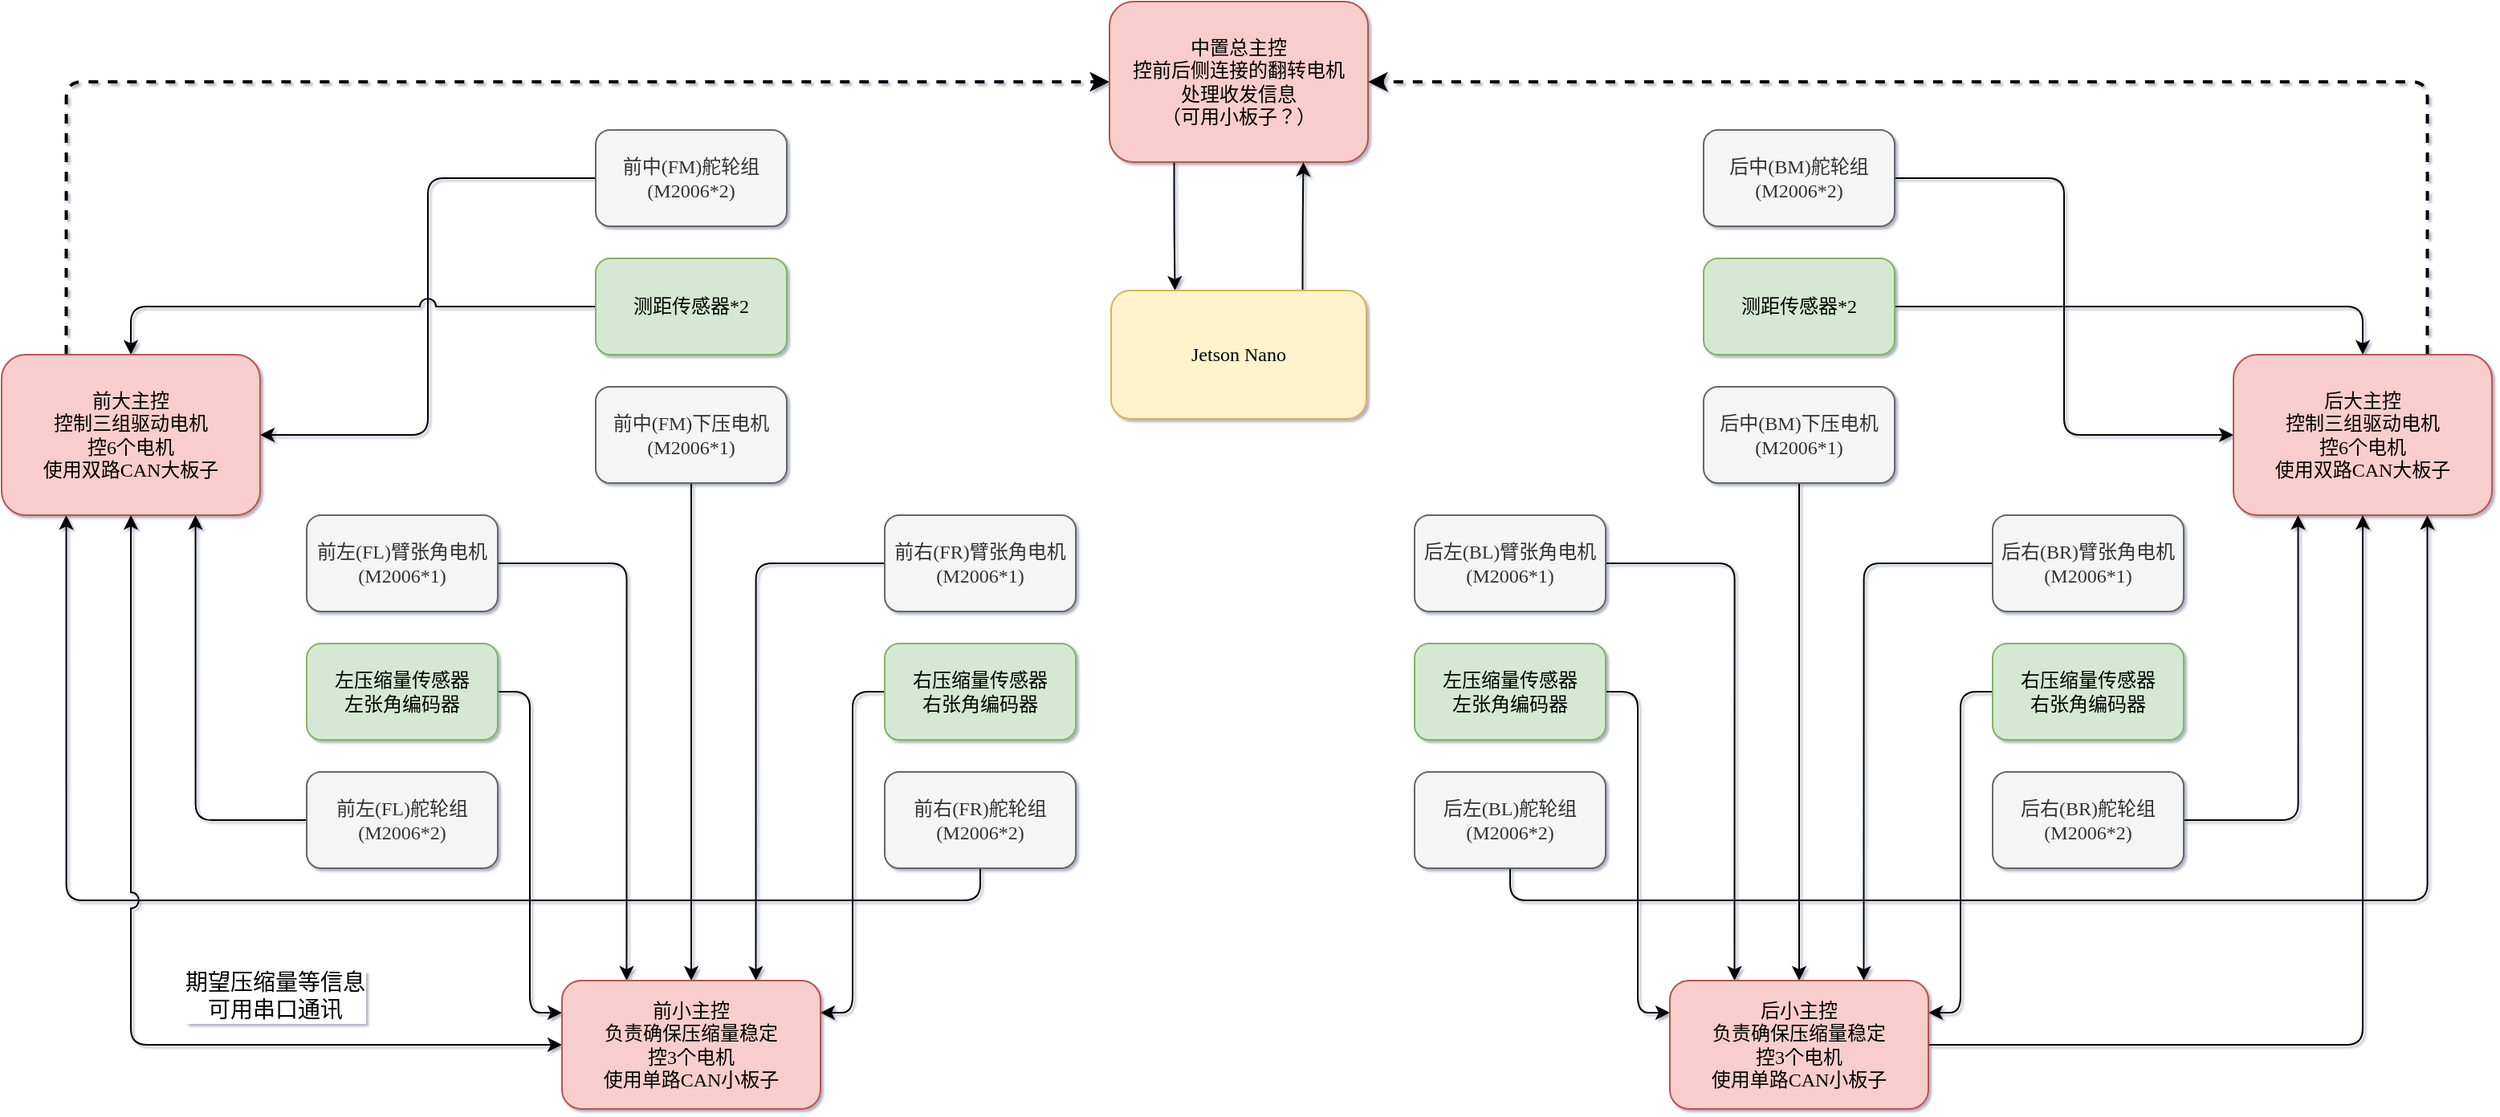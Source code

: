 <mxfile pages="5">
    <diagram name="整机电控硬件图" id="oRfmAEAdgWyYbspXT-HZ">
        <mxGraphModel dx="1354" dy="607" grid="1" gridSize="10" guides="1" tooltips="1" connect="1" arrows="1" fold="1" page="1" pageScale="1" pageWidth="1654" pageHeight="1169" background="none" math="0" shadow="1">
            <root>
                <mxCell id="0"/>
                <mxCell id="1" parent="0"/>
                <mxCell id="ipltXtEzXzWhb76HW8sk-12" style="edgeStyle=orthogonalEdgeStyle;rounded=1;orthogonalLoop=1;jettySize=auto;html=1;exitX=0;exitY=0.5;exitDx=0;exitDy=0;entryX=0.75;entryY=1;entryDx=0;entryDy=0;" parent="1" source="ipltXtEzXzWhb76HW8sk-1" target="ipltXtEzXzWhb76HW8sk-10" edge="1">
                    <mxGeometry relative="1" as="geometry"/>
                </mxCell>
                <mxCell id="ipltXtEzXzWhb76HW8sk-1" value="前左(FL)舵轮组&lt;br&gt;(M2006*2)" style="rounded=1;whiteSpace=wrap;html=1;fontFamily=仿宋;fillColor=#f5f5f5;fontColor=#333333;strokeColor=#666666;" parent="1" vertex="1">
                    <mxGeometry x="260" y="680" width="119" height="60" as="geometry"/>
                </mxCell>
                <mxCell id="ipltXtEzXzWhb76HW8sk-13" style="edgeStyle=orthogonalEdgeStyle;rounded=1;orthogonalLoop=1;jettySize=auto;html=1;exitX=0.5;exitY=1;exitDx=0;exitDy=0;entryX=0.25;entryY=1;entryDx=0;entryDy=0;jumpStyle=arc;" parent="1" source="ipltXtEzXzWhb76HW8sk-2" target="ipltXtEzXzWhb76HW8sk-10" edge="1">
                    <mxGeometry relative="1" as="geometry"/>
                </mxCell>
                <mxCell id="ipltXtEzXzWhb76HW8sk-2" value="前右(FR)舵轮组&lt;br&gt;(M2006*2)" style="rounded=1;whiteSpace=wrap;html=1;fontFamily=仿宋;fillColor=#f5f5f5;fontColor=#333333;strokeColor=#666666;" parent="1" vertex="1">
                    <mxGeometry x="620" y="680" width="119" height="60" as="geometry"/>
                </mxCell>
                <mxCell id="ipltXtEzXzWhb76HW8sk-11" style="edgeStyle=orthogonalEdgeStyle;rounded=1;orthogonalLoop=1;jettySize=auto;html=1;exitX=0;exitY=0.5;exitDx=0;exitDy=0;entryX=1;entryY=0.5;entryDx=0;entryDy=0;" parent="1" source="ipltXtEzXzWhb76HW8sk-3" target="ipltXtEzXzWhb76HW8sk-10" edge="1">
                    <mxGeometry relative="1" as="geometry"/>
                </mxCell>
                <mxCell id="ipltXtEzXzWhb76HW8sk-3" value="前中(FM)舵轮组&lt;br&gt;(M2006*2)" style="rounded=1;whiteSpace=wrap;html=1;fontFamily=仿宋;fillColor=#f5f5f5;fontColor=#333333;strokeColor=#666666;" parent="1" vertex="1">
                    <mxGeometry x="440" y="280" width="119" height="60" as="geometry"/>
                </mxCell>
                <mxCell id="ipltXtEzXzWhb76HW8sk-19" style="edgeStyle=orthogonalEdgeStyle;rounded=1;orthogonalLoop=1;jettySize=auto;html=1;exitX=1;exitY=0.5;exitDx=0;exitDy=0;entryX=0;entryY=0.25;entryDx=0;entryDy=0;" parent="1" source="ipltXtEzXzWhb76HW8sk-4" target="ipltXtEzXzWhb76HW8sk-15" edge="1">
                    <mxGeometry relative="1" as="geometry"/>
                </mxCell>
                <mxCell id="ipltXtEzXzWhb76HW8sk-4" value="左压缩量传感器&lt;br&gt;左张角编码器" style="rounded=1;whiteSpace=wrap;html=1;fontFamily=仿宋;fillColor=#d5e8d4;strokeColor=#82b366;" parent="1" vertex="1">
                    <mxGeometry x="260" y="600" width="119" height="60" as="geometry"/>
                </mxCell>
                <mxCell id="ipltXtEzXzWhb76HW8sk-20" style="edgeStyle=orthogonalEdgeStyle;rounded=1;orthogonalLoop=1;jettySize=auto;html=1;exitX=0;exitY=0.5;exitDx=0;exitDy=0;entryX=1;entryY=0.25;entryDx=0;entryDy=0;" parent="1" source="ipltXtEzXzWhb76HW8sk-5" target="ipltXtEzXzWhb76HW8sk-15" edge="1">
                    <mxGeometry relative="1" as="geometry"/>
                </mxCell>
                <mxCell id="ipltXtEzXzWhb76HW8sk-5" value="右压缩量传感器&lt;br&gt;右张角编码器" style="rounded=1;whiteSpace=wrap;html=1;fontFamily=仿宋;fillColor=#d5e8d4;strokeColor=#82b366;" parent="1" vertex="1">
                    <mxGeometry x="620" y="600" width="119" height="60" as="geometry"/>
                </mxCell>
                <mxCell id="ipltXtEzXzWhb76HW8sk-14" style="edgeStyle=orthogonalEdgeStyle;rounded=1;orthogonalLoop=1;jettySize=auto;html=1;exitX=0;exitY=0.5;exitDx=0;exitDy=0;entryX=0.5;entryY=0;entryDx=0;entryDy=0;jumpStyle=arc;jumpSize=10;" parent="1" source="ipltXtEzXzWhb76HW8sk-6" target="ipltXtEzXzWhb76HW8sk-10" edge="1">
                    <mxGeometry relative="1" as="geometry">
                        <Array as="points">
                            <mxPoint x="150" y="390"/>
                        </Array>
                    </mxGeometry>
                </mxCell>
                <mxCell id="ipltXtEzXzWhb76HW8sk-6" value="测距传感器*2" style="rounded=1;whiteSpace=wrap;html=1;fontFamily=仿宋;fillColor=#d5e8d4;strokeColor=#82b366;" parent="1" vertex="1">
                    <mxGeometry x="440" y="360" width="119" height="60" as="geometry"/>
                </mxCell>
                <mxCell id="ipltXtEzXzWhb76HW8sk-17" style="edgeStyle=orthogonalEdgeStyle;rounded=1;orthogonalLoop=1;jettySize=auto;html=1;exitX=1;exitY=0.5;exitDx=0;exitDy=0;entryX=0.25;entryY=0;entryDx=0;entryDy=0;" parent="1" source="ipltXtEzXzWhb76HW8sk-7" target="ipltXtEzXzWhb76HW8sk-15" edge="1">
                    <mxGeometry relative="1" as="geometry"/>
                </mxCell>
                <mxCell id="ipltXtEzXzWhb76HW8sk-7" value="前左(FL)臂张角电机&lt;br&gt;(M2006*1)" style="rounded=1;whiteSpace=wrap;html=1;fontFamily=仿宋;fillColor=#f5f5f5;fontColor=#333333;strokeColor=#666666;" parent="1" vertex="1">
                    <mxGeometry x="260" y="520" width="119" height="60" as="geometry"/>
                </mxCell>
                <mxCell id="ipltXtEzXzWhb76HW8sk-18" style="edgeStyle=orthogonalEdgeStyle;rounded=1;orthogonalLoop=1;jettySize=auto;html=1;exitX=0;exitY=0.5;exitDx=0;exitDy=0;entryX=0.75;entryY=0;entryDx=0;entryDy=0;" parent="1" source="ipltXtEzXzWhb76HW8sk-8" target="ipltXtEzXzWhb76HW8sk-15" edge="1">
                    <mxGeometry relative="1" as="geometry"/>
                </mxCell>
                <mxCell id="ipltXtEzXzWhb76HW8sk-8" value="前右(FR)臂张角电机&lt;br&gt;(M2006*1)" style="rounded=1;whiteSpace=wrap;html=1;fontFamily=仿宋;fillColor=#f5f5f5;fontColor=#333333;strokeColor=#666666;" parent="1" vertex="1">
                    <mxGeometry x="620" y="520" width="119" height="60" as="geometry"/>
                </mxCell>
                <mxCell id="ipltXtEzXzWhb76HW8sk-16" style="edgeStyle=orthogonalEdgeStyle;rounded=1;orthogonalLoop=1;jettySize=auto;html=1;exitX=0.5;exitY=1;exitDx=0;exitDy=0;entryX=0.5;entryY=0;entryDx=0;entryDy=0;" parent="1" source="ipltXtEzXzWhb76HW8sk-9" target="ipltXtEzXzWhb76HW8sk-15" edge="1">
                    <mxGeometry relative="1" as="geometry"/>
                </mxCell>
                <mxCell id="ipltXtEzXzWhb76HW8sk-9" value="前中(FM)下压电机&lt;br&gt;(M2006*1)" style="rounded=1;whiteSpace=wrap;html=1;fontFamily=仿宋;fillColor=#f5f5f5;fontColor=#333333;strokeColor=#666666;" parent="1" vertex="1">
                    <mxGeometry x="440" y="440" width="119" height="60" as="geometry"/>
                </mxCell>
                <mxCell id="ipltXtEzXzWhb76HW8sk-52" style="edgeStyle=orthogonalEdgeStyle;rounded=1;orthogonalLoop=1;jettySize=auto;html=1;exitX=0.25;exitY=0;exitDx=0;exitDy=0;entryX=0;entryY=0.5;entryDx=0;entryDy=0;dashed=1;strokeWidth=2;" parent="1" source="ipltXtEzXzWhb76HW8sk-10" target="ipltXtEzXzWhb76HW8sk-51" edge="1">
                    <mxGeometry relative="1" as="geometry"/>
                </mxCell>
                <mxCell id="ipltXtEzXzWhb76HW8sk-10" value="前大主控&lt;br&gt;控制三组驱动电机&lt;br&gt;控6个电机&lt;br&gt;使用双路CAN大板子" style="rounded=1;whiteSpace=wrap;html=1;fontFamily=仿宋;fillColor=#f8cecc;strokeColor=#b85450;" parent="1" vertex="1">
                    <mxGeometry x="70" y="420" width="161" height="100" as="geometry"/>
                </mxCell>
                <mxCell id="ipltXtEzXzWhb76HW8sk-21" style="edgeStyle=orthogonalEdgeStyle;rounded=1;orthogonalLoop=1;jettySize=auto;html=1;exitX=0;exitY=0.5;exitDx=0;exitDy=0;entryX=0.5;entryY=1;entryDx=0;entryDy=0;startArrow=classic;startFill=1;jumpStyle=arc;jumpSize=10;" parent="1" source="ipltXtEzXzWhb76HW8sk-15" target="ipltXtEzXzWhb76HW8sk-10" edge="1">
                    <mxGeometry relative="1" as="geometry"/>
                </mxCell>
                <mxCell id="ipltXtEzXzWhb76HW8sk-22" value="&lt;font style=&quot;font-size: 14px;&quot; face=&quot;仿宋&quot;&gt;期望压缩量等信息&lt;br&gt;可用串口通讯&lt;br&gt;&lt;/font&gt;" style="edgeLabel;html=1;align=center;verticalAlign=middle;resizable=0;points=[];" parent="ipltXtEzXzWhb76HW8sk-21" vertex="1" connectable="0">
                    <mxGeometry relative="1" as="geometry">
                        <mxPoint x="89" y="1" as="offset"/>
                    </mxGeometry>
                </mxCell>
                <mxCell id="ipltXtEzXzWhb76HW8sk-15" value="前小主控&lt;br&gt;负责确保压缩量稳定&lt;br&gt;控3个电机&lt;br&gt;使用单路CAN小板子" style="rounded=1;whiteSpace=wrap;html=1;fontFamily=仿宋;fillColor=#f8cecc;strokeColor=#b85450;" parent="1" vertex="1">
                    <mxGeometry x="419" y="810" width="161" height="80" as="geometry"/>
                </mxCell>
                <mxCell id="ipltXtEzXzWhb76HW8sk-47" style="edgeStyle=orthogonalEdgeStyle;rounded=1;orthogonalLoop=1;jettySize=auto;html=1;exitX=0.5;exitY=1;exitDx=0;exitDy=0;entryX=0.75;entryY=1;entryDx=0;entryDy=0;" parent="1" source="ipltXtEzXzWhb76HW8sk-24" target="ipltXtEzXzWhb76HW8sk-41" edge="1">
                    <mxGeometry relative="1" as="geometry"/>
                </mxCell>
                <mxCell id="ipltXtEzXzWhb76HW8sk-24" value="后左(BL)舵轮组&lt;br&gt;(M2006*2)" style="rounded=1;whiteSpace=wrap;html=1;fontFamily=仿宋;fillColor=#f5f5f5;fontColor=#333333;strokeColor=#666666;" parent="1" vertex="1">
                    <mxGeometry x="950" y="680" width="119" height="60" as="geometry"/>
                </mxCell>
                <mxCell id="ipltXtEzXzWhb76HW8sk-49" style="edgeStyle=orthogonalEdgeStyle;rounded=1;orthogonalLoop=1;jettySize=auto;html=1;exitX=1;exitY=0.5;exitDx=0;exitDy=0;entryX=0.25;entryY=1;entryDx=0;entryDy=0;" parent="1" source="ipltXtEzXzWhb76HW8sk-26" target="ipltXtEzXzWhb76HW8sk-41" edge="1">
                    <mxGeometry relative="1" as="geometry"/>
                </mxCell>
                <mxCell id="ipltXtEzXzWhb76HW8sk-26" value="后右(BR)舵轮组&lt;br&gt;(M2006*2)" style="rounded=1;whiteSpace=wrap;html=1;fontFamily=仿宋;fillColor=#f5f5f5;fontColor=#333333;strokeColor=#666666;" parent="1" vertex="1">
                    <mxGeometry x="1310" y="680" width="119" height="60" as="geometry"/>
                </mxCell>
                <mxCell id="ipltXtEzXzWhb76HW8sk-45" style="edgeStyle=orthogonalEdgeStyle;rounded=1;orthogonalLoop=1;jettySize=auto;html=1;exitX=1;exitY=0.5;exitDx=0;exitDy=0;entryX=0;entryY=0.5;entryDx=0;entryDy=0;" parent="1" source="ipltXtEzXzWhb76HW8sk-28" target="ipltXtEzXzWhb76HW8sk-41" edge="1">
                    <mxGeometry relative="1" as="geometry"/>
                </mxCell>
                <mxCell id="ipltXtEzXzWhb76HW8sk-28" value="后中(BM)舵轮组&lt;br&gt;(M2006*2)" style="rounded=1;whiteSpace=wrap;html=1;fontFamily=仿宋;fillColor=#f5f5f5;fontColor=#333333;strokeColor=#666666;" parent="1" vertex="1">
                    <mxGeometry x="1130" y="280" width="119" height="60" as="geometry"/>
                </mxCell>
                <mxCell id="ipltXtEzXzWhb76HW8sk-29" style="edgeStyle=orthogonalEdgeStyle;rounded=1;orthogonalLoop=1;jettySize=auto;html=1;exitX=1;exitY=0.5;exitDx=0;exitDy=0;entryX=0;entryY=0.25;entryDx=0;entryDy=0;" parent="1" source="ipltXtEzXzWhb76HW8sk-30" target="ipltXtEzXzWhb76HW8sk-44" edge="1">
                    <mxGeometry relative="1" as="geometry"/>
                </mxCell>
                <mxCell id="ipltXtEzXzWhb76HW8sk-30" value="左压缩量传感器&lt;br&gt;左张角编码器" style="rounded=1;whiteSpace=wrap;html=1;fontFamily=仿宋;fillColor=#d5e8d4;strokeColor=#82b366;" parent="1" vertex="1">
                    <mxGeometry x="950" y="600" width="119" height="60" as="geometry"/>
                </mxCell>
                <mxCell id="ipltXtEzXzWhb76HW8sk-31" style="edgeStyle=orthogonalEdgeStyle;rounded=1;orthogonalLoop=1;jettySize=auto;html=1;exitX=0;exitY=0.5;exitDx=0;exitDy=0;entryX=1;entryY=0.25;entryDx=0;entryDy=0;" parent="1" source="ipltXtEzXzWhb76HW8sk-32" target="ipltXtEzXzWhb76HW8sk-44" edge="1">
                    <mxGeometry relative="1" as="geometry"/>
                </mxCell>
                <mxCell id="ipltXtEzXzWhb76HW8sk-32" value="右压缩量传感器&lt;br&gt;右张角编码器" style="rounded=1;whiteSpace=wrap;html=1;fontFamily=仿宋;fillColor=#d5e8d4;strokeColor=#82b366;" parent="1" vertex="1">
                    <mxGeometry x="1310" y="600" width="119" height="60" as="geometry"/>
                </mxCell>
                <mxCell id="ipltXtEzXzWhb76HW8sk-46" style="edgeStyle=orthogonalEdgeStyle;rounded=1;orthogonalLoop=1;jettySize=auto;html=1;exitX=1;exitY=0.5;exitDx=0;exitDy=0;entryX=0.5;entryY=0;entryDx=0;entryDy=0;" parent="1" source="ipltXtEzXzWhb76HW8sk-34" target="ipltXtEzXzWhb76HW8sk-41" edge="1">
                    <mxGeometry relative="1" as="geometry"/>
                </mxCell>
                <mxCell id="ipltXtEzXzWhb76HW8sk-34" value="测距传感器*2" style="rounded=1;whiteSpace=wrap;html=1;fontFamily=仿宋;fillColor=#d5e8d4;strokeColor=#82b366;" parent="1" vertex="1">
                    <mxGeometry x="1130" y="360" width="119" height="60" as="geometry"/>
                </mxCell>
                <mxCell id="ipltXtEzXzWhb76HW8sk-35" style="edgeStyle=orthogonalEdgeStyle;rounded=1;orthogonalLoop=1;jettySize=auto;html=1;exitX=1;exitY=0.5;exitDx=0;exitDy=0;entryX=0.25;entryY=0;entryDx=0;entryDy=0;" parent="1" source="ipltXtEzXzWhb76HW8sk-36" target="ipltXtEzXzWhb76HW8sk-44" edge="1">
                    <mxGeometry relative="1" as="geometry"/>
                </mxCell>
                <mxCell id="ipltXtEzXzWhb76HW8sk-36" value="后左(BL)臂张角电机&lt;br&gt;(M2006*1)" style="rounded=1;whiteSpace=wrap;html=1;fontFamily=仿宋;fillColor=#f5f5f5;fontColor=#333333;strokeColor=#666666;" parent="1" vertex="1">
                    <mxGeometry x="950" y="520" width="119" height="60" as="geometry"/>
                </mxCell>
                <mxCell id="ipltXtEzXzWhb76HW8sk-37" style="edgeStyle=orthogonalEdgeStyle;rounded=1;orthogonalLoop=1;jettySize=auto;html=1;exitX=0;exitY=0.5;exitDx=0;exitDy=0;entryX=0.75;entryY=0;entryDx=0;entryDy=0;" parent="1" source="ipltXtEzXzWhb76HW8sk-38" target="ipltXtEzXzWhb76HW8sk-44" edge="1">
                    <mxGeometry relative="1" as="geometry"/>
                </mxCell>
                <mxCell id="ipltXtEzXzWhb76HW8sk-38" value="后右(BR)臂张角电机&lt;br&gt;(M2006*1)" style="rounded=1;whiteSpace=wrap;html=1;fontFamily=仿宋;fillColor=#f5f5f5;fontColor=#333333;strokeColor=#666666;" parent="1" vertex="1">
                    <mxGeometry x="1310" y="520" width="119" height="60" as="geometry"/>
                </mxCell>
                <mxCell id="ipltXtEzXzWhb76HW8sk-39" style="edgeStyle=orthogonalEdgeStyle;rounded=1;orthogonalLoop=1;jettySize=auto;html=1;exitX=0.5;exitY=1;exitDx=0;exitDy=0;entryX=0.5;entryY=0;entryDx=0;entryDy=0;" parent="1" source="ipltXtEzXzWhb76HW8sk-40" target="ipltXtEzXzWhb76HW8sk-44" edge="1">
                    <mxGeometry relative="1" as="geometry"/>
                </mxCell>
                <mxCell id="ipltXtEzXzWhb76HW8sk-40" value="后中(BM)下压电机&lt;br&gt;(M2006*1)" style="rounded=1;whiteSpace=wrap;html=1;fontFamily=仿宋;fillColor=#f5f5f5;fontColor=#333333;strokeColor=#666666;" parent="1" vertex="1">
                    <mxGeometry x="1130" y="440" width="119" height="60" as="geometry"/>
                </mxCell>
                <mxCell id="ipltXtEzXzWhb76HW8sk-53" style="edgeStyle=orthogonalEdgeStyle;rounded=1;orthogonalLoop=1;jettySize=auto;html=1;exitX=0.75;exitY=0;exitDx=0;exitDy=0;entryX=1;entryY=0.5;entryDx=0;entryDy=0;dashed=1;strokeWidth=2;" parent="1" source="ipltXtEzXzWhb76HW8sk-41" target="ipltXtEzXzWhb76HW8sk-51" edge="1">
                    <mxGeometry relative="1" as="geometry"/>
                </mxCell>
                <mxCell id="ipltXtEzXzWhb76HW8sk-41" value="后大主控&lt;br&gt;控制三组驱动电机&lt;br&gt;控6个电机&lt;br&gt;使用双路CAN大板子" style="rounded=1;whiteSpace=wrap;html=1;fontFamily=仿宋;fillColor=#f8cecc;strokeColor=#b85450;" parent="1" vertex="1">
                    <mxGeometry x="1460" y="420" width="161" height="100" as="geometry"/>
                </mxCell>
                <mxCell id="ipltXtEzXzWhb76HW8sk-50" style="edgeStyle=orthogonalEdgeStyle;rounded=1;orthogonalLoop=1;jettySize=auto;html=1;exitX=1;exitY=0.5;exitDx=0;exitDy=0;entryX=0.5;entryY=1;entryDx=0;entryDy=0;" parent="1" source="ipltXtEzXzWhb76HW8sk-44" target="ipltXtEzXzWhb76HW8sk-41" edge="1">
                    <mxGeometry relative="1" as="geometry"/>
                </mxCell>
                <mxCell id="ipltXtEzXzWhb76HW8sk-44" value="后小主控&lt;br&gt;负责确保压缩量稳定&lt;br&gt;控3个电机&lt;br&gt;使用单路CAN小板子" style="rounded=1;whiteSpace=wrap;html=1;fontFamily=仿宋;fillColor=#f8cecc;strokeColor=#b85450;" parent="1" vertex="1">
                    <mxGeometry x="1109" y="810" width="161" height="80" as="geometry"/>
                </mxCell>
                <mxCell id="ipltXtEzXzWhb76HW8sk-55" style="edgeStyle=orthogonalEdgeStyle;rounded=1;orthogonalLoop=1;jettySize=auto;html=1;exitX=0.25;exitY=1;exitDx=0;exitDy=0;entryX=0.25;entryY=0;entryDx=0;entryDy=0;" parent="1" source="ipltXtEzXzWhb76HW8sk-51" target="ipltXtEzXzWhb76HW8sk-54" edge="1">
                    <mxGeometry relative="1" as="geometry"/>
                </mxCell>
                <mxCell id="ipltXtEzXzWhb76HW8sk-51" value="中置总主控&lt;br&gt;控前后侧连接的翻转电机&lt;br&gt;处理收发信息&lt;br&gt;（可用小板子？）" style="rounded=1;whiteSpace=wrap;html=1;fontFamily=仿宋;fillColor=#f8cecc;strokeColor=#b85450;" parent="1" vertex="1">
                    <mxGeometry x="760" y="200" width="161" height="100" as="geometry"/>
                </mxCell>
                <mxCell id="ipltXtEzXzWhb76HW8sk-56" style="edgeStyle=orthogonalEdgeStyle;rounded=1;orthogonalLoop=1;jettySize=auto;html=1;exitX=0.75;exitY=0;exitDx=0;exitDy=0;entryX=0.75;entryY=1;entryDx=0;entryDy=0;" parent="1" source="ipltXtEzXzWhb76HW8sk-54" target="ipltXtEzXzWhb76HW8sk-51" edge="1">
                    <mxGeometry relative="1" as="geometry"/>
                </mxCell>
                <mxCell id="ipltXtEzXzWhb76HW8sk-54" value="Jetson Nano" style="rounded=1;whiteSpace=wrap;html=1;fontFamily=仿宋;fillColor=#fff2cc;strokeColor=#d6b656;" parent="1" vertex="1">
                    <mxGeometry x="761" y="380" width="159" height="80" as="geometry"/>
                </mxCell>
            </root>
        </mxGraphModel>
    </diagram>
    <diagram id="xrSNqSFUFBhb1SRkDh2f" name="新电控硬件图">
        <mxGraphModel dx="1548" dy="894" grid="1" gridSize="10" guides="1" tooltips="1" connect="1" arrows="1" fold="1" page="1" pageScale="1" pageWidth="1654" pageHeight="1169" math="0" shadow="0">
            <root>
                <mxCell id="0"/>
                <mxCell id="1" parent="0"/>
                <mxCell id="7bb_RsBFDF6qwyK5AfoZ-71" value="" style="rounded=1;whiteSpace=wrap;html=1;fillColor=none;dashed=1;strokeWidth=3;strokeColor=#66B2FF;glass=0;" parent="1" vertex="1">
                    <mxGeometry x="330" y="250" width="720" height="680" as="geometry"/>
                </mxCell>
                <mxCell id="7bb_RsBFDF6qwyK5AfoZ-59" style="edgeStyle=orthogonalEdgeStyle;rounded=1;orthogonalLoop=1;jettySize=auto;html=1;exitX=0;exitY=0.5;exitDx=0;exitDy=0;" parent="1" source="7bb_RsBFDF6qwyK5AfoZ-2" target="7bb_RsBFDF6qwyK5AfoZ-23" edge="1">
                    <mxGeometry relative="1" as="geometry"/>
                </mxCell>
                <mxCell id="7bb_RsBFDF6qwyK5AfoZ-2" value="前左(FL)舵轮组&lt;br&gt;(M2006*2)" style="rounded=1;whiteSpace=wrap;html=1;fontFamily=仿宋;fillColor=#f5f5f5;fontColor=#333333;strokeColor=#666666;" parent="1" vertex="1">
                    <mxGeometry x="589" y="833" width="119" height="60" as="geometry"/>
                </mxCell>
                <mxCell id="7bb_RsBFDF6qwyK5AfoZ-57" style="edgeStyle=orthogonalEdgeStyle;rounded=1;orthogonalLoop=1;jettySize=auto;html=1;exitX=1;exitY=0.5;exitDx=0;exitDy=0;entryX=0.5;entryY=1;entryDx=0;entryDy=0;" parent="1" source="7bb_RsBFDF6qwyK5AfoZ-4" target="7bb_RsBFDF6qwyK5AfoZ-54" edge="1">
                    <mxGeometry relative="1" as="geometry"/>
                </mxCell>
                <mxCell id="7bb_RsBFDF6qwyK5AfoZ-4" value="前右(FR)舵轮组&lt;br&gt;(M2006*2)" style="rounded=1;whiteSpace=wrap;html=1;fontFamily=仿宋;fillColor=#f5f5f5;fontColor=#333333;strokeColor=#666666;" parent="1" vertex="1">
                    <mxGeometry x="719" y="833" width="119" height="60" as="geometry"/>
                </mxCell>
                <mxCell id="7bb_RsBFDF6qwyK5AfoZ-61" style="edgeStyle=orthogonalEdgeStyle;rounded=1;orthogonalLoop=1;jettySize=auto;html=1;exitX=0.5;exitY=0;exitDx=0;exitDy=0;entryX=0.5;entryY=1;entryDx=0;entryDy=0;" parent="1" source="7bb_RsBFDF6qwyK5AfoZ-6" target="7bb_RsBFDF6qwyK5AfoZ-20" edge="1">
                    <mxGeometry relative="1" as="geometry"/>
                </mxCell>
                <mxCell id="7bb_RsBFDF6qwyK5AfoZ-6" value="前中(FM)舵轮组&lt;br&gt;(M2006*2)" style="rounded=1;whiteSpace=wrap;html=1;fontFamily=仿宋;fillColor=#f5f5f5;fontColor=#333333;strokeColor=#666666;" parent="1" vertex="1">
                    <mxGeometry x="661" y="390" width="119" height="60" as="geometry"/>
                </mxCell>
                <mxCell id="7bb_RsBFDF6qwyK5AfoZ-53" style="edgeStyle=orthogonalEdgeStyle;rounded=1;orthogonalLoop=1;jettySize=auto;html=1;exitX=0;exitY=0.5;exitDx=0;exitDy=0;entryX=1;entryY=0.5;entryDx=0;entryDy=0;" parent="1" source="7bb_RsBFDF6qwyK5AfoZ-8" target="7bb_RsBFDF6qwyK5AfoZ-23" edge="1">
                    <mxGeometry relative="1" as="geometry"/>
                </mxCell>
                <mxCell id="7bb_RsBFDF6qwyK5AfoZ-8" value="左压缩量传感器&lt;br&gt;左张角编码器" style="rounded=1;whiteSpace=wrap;html=1;fontFamily=仿宋;fillColor=#d5e8d4;strokeColor=#82b366;" parent="1" vertex="1">
                    <mxGeometry x="589" y="753" width="119" height="60" as="geometry"/>
                </mxCell>
                <mxCell id="7bb_RsBFDF6qwyK5AfoZ-55" style="edgeStyle=orthogonalEdgeStyle;rounded=1;orthogonalLoop=1;jettySize=auto;html=1;exitX=1;exitY=0.5;exitDx=0;exitDy=0;entryX=0;entryY=0.5;entryDx=0;entryDy=0;" parent="1" source="7bb_RsBFDF6qwyK5AfoZ-10" target="7bb_RsBFDF6qwyK5AfoZ-54" edge="1">
                    <mxGeometry relative="1" as="geometry"/>
                </mxCell>
                <mxCell id="7bb_RsBFDF6qwyK5AfoZ-10" value="右压缩量传感器&lt;br&gt;右张角编码器" style="rounded=1;whiteSpace=wrap;html=1;fontFamily=仿宋;fillColor=#d5e8d4;strokeColor=#82b366;" parent="1" vertex="1">
                    <mxGeometry x="719" y="753" width="119" height="60" as="geometry"/>
                </mxCell>
                <mxCell id="7bb_RsBFDF6qwyK5AfoZ-60" style="edgeStyle=orthogonalEdgeStyle;rounded=1;orthogonalLoop=1;jettySize=auto;html=1;exitX=0;exitY=0.5;exitDx=0;exitDy=0;entryX=0;entryY=0.5;entryDx=0;entryDy=0;" parent="1" source="7bb_RsBFDF6qwyK5AfoZ-12" target="7bb_RsBFDF6qwyK5AfoZ-20" edge="1">
                    <mxGeometry relative="1" as="geometry"/>
                </mxCell>
                <mxCell id="7bb_RsBFDF6qwyK5AfoZ-12" value="测距传感器*2" style="rounded=1;whiteSpace=wrap;html=1;fontFamily=仿宋;fillColor=#d5e8d4;strokeColor=#82b366;" parent="1" vertex="1">
                    <mxGeometry x="661" y="470" width="119" height="60" as="geometry"/>
                </mxCell>
                <mxCell id="7bb_RsBFDF6qwyK5AfoZ-58" style="edgeStyle=orthogonalEdgeStyle;rounded=1;orthogonalLoop=1;jettySize=auto;html=1;exitX=0;exitY=0.5;exitDx=0;exitDy=0;" parent="1" source="7bb_RsBFDF6qwyK5AfoZ-14" target="7bb_RsBFDF6qwyK5AfoZ-23" edge="1">
                    <mxGeometry relative="1" as="geometry"/>
                </mxCell>
                <mxCell id="7bb_RsBFDF6qwyK5AfoZ-14" value="前左(FL)臂张角电机&lt;br&gt;(M2006*1)" style="rounded=1;whiteSpace=wrap;html=1;fontFamily=仿宋;fillColor=#f5f5f5;fontColor=#333333;strokeColor=#666666;" parent="1" vertex="1">
                    <mxGeometry x="589" y="673" width="119" height="60" as="geometry"/>
                </mxCell>
                <mxCell id="7bb_RsBFDF6qwyK5AfoZ-56" style="edgeStyle=orthogonalEdgeStyle;rounded=1;orthogonalLoop=1;jettySize=auto;html=1;exitX=1;exitY=0.5;exitDx=0;exitDy=0;" parent="1" source="7bb_RsBFDF6qwyK5AfoZ-16" target="7bb_RsBFDF6qwyK5AfoZ-54" edge="1">
                    <mxGeometry relative="1" as="geometry"/>
                </mxCell>
                <mxCell id="7bb_RsBFDF6qwyK5AfoZ-16" value="前右(FR)臂张角电机&lt;br&gt;(M2006*1)" style="rounded=1;whiteSpace=wrap;html=1;fontFamily=仿宋;fillColor=#f5f5f5;fontColor=#333333;strokeColor=#666666;" parent="1" vertex="1">
                    <mxGeometry x="719" y="673" width="119" height="60" as="geometry"/>
                </mxCell>
                <mxCell id="7bb_RsBFDF6qwyK5AfoZ-62" style="edgeStyle=orthogonalEdgeStyle;rounded=1;orthogonalLoop=1;jettySize=auto;html=1;exitX=1;exitY=0.5;exitDx=0;exitDy=0;entryX=1;entryY=0.5;entryDx=0;entryDy=0;" parent="1" source="7bb_RsBFDF6qwyK5AfoZ-18" target="7bb_RsBFDF6qwyK5AfoZ-20" edge="1">
                    <mxGeometry relative="1" as="geometry">
                        <Array as="points">
                            <mxPoint x="820.02" y="580"/>
                            <mxPoint x="820.02" y="310"/>
                        </Array>
                    </mxGeometry>
                </mxCell>
                <mxCell id="7bb_RsBFDF6qwyK5AfoZ-18" value="前中(FM)下压电机&lt;br&gt;(M2006*1)" style="rounded=1;whiteSpace=wrap;html=1;fontFamily=仿宋;fillColor=#f5f5f5;fontColor=#333333;strokeColor=#666666;" parent="1" vertex="1">
                    <mxGeometry x="661" y="550" width="119" height="60" as="geometry"/>
                </mxCell>
                <mxCell id="7bb_RsBFDF6qwyK5AfoZ-20" value="前中(FM)主控&lt;br&gt;控制单边轮速同步&lt;br&gt;中间舵轮" style="rounded=1;whiteSpace=wrap;html=1;fontFamily=仿宋;fillColor=#f8cecc;strokeColor=#b85450;" parent="1" vertex="1">
                    <mxGeometry x="650" y="270" width="141" height="80" as="geometry"/>
                </mxCell>
                <mxCell id="7bb_RsBFDF6qwyK5AfoZ-23" value="前左(FL)主控&lt;br&gt;控制左臂电机以及舵轮&lt;br&gt;传输张角" style="rounded=1;whiteSpace=wrap;html=1;fontFamily=仿宋;fillColor=#f8cecc;strokeColor=#b85450;" parent="1" vertex="1">
                    <mxGeometry x="389" y="743" width="161" height="80" as="geometry"/>
                </mxCell>
                <mxCell id="7bb_RsBFDF6qwyK5AfoZ-68" style="edgeStyle=orthogonalEdgeStyle;rounded=1;orthogonalLoop=1;jettySize=auto;html=1;exitX=0.5;exitY=0;exitDx=0;exitDy=0;entryX=0.75;entryY=1;entryDx=0;entryDy=0;startArrow=classic;startFill=1;" parent="1" source="7bb_RsBFDF6qwyK5AfoZ-47" target="7bb_RsBFDF6qwyK5AfoZ-64" edge="1">
                    <mxGeometry relative="1" as="geometry"/>
                </mxCell>
                <mxCell id="7bb_RsBFDF6qwyK5AfoZ-47" value="中置总主控&lt;br&gt;控前后侧连接的翻转电机&lt;br&gt;处理收发信息&lt;br&gt;可用小板子" style="rounded=1;whiteSpace=wrap;html=1;fontFamily=仿宋;fillColor=#f8cecc;strokeColor=#b85450;" parent="1" vertex="1">
                    <mxGeometry x="1090" y="380" width="161" height="100" as="geometry"/>
                </mxCell>
                <mxCell id="7bb_RsBFDF6qwyK5AfoZ-49" value="Jetson Nano" style="rounded=1;whiteSpace=wrap;html=1;fontFamily=仿宋;fillColor=#fff2cc;strokeColor=#d6b656;" parent="1" vertex="1">
                    <mxGeometry x="1270" y="390" width="159" height="80" as="geometry"/>
                </mxCell>
                <mxCell id="7bb_RsBFDF6qwyK5AfoZ-54" value="前右(FR)主控&lt;br&gt;控制左臂电机以及舵轮&lt;br&gt;传输张角" style="rounded=1;whiteSpace=wrap;html=1;fontFamily=仿宋;fillColor=#f8cecc;strokeColor=#b85450;" parent="1" vertex="1">
                    <mxGeometry x="879" y="743" width="161" height="80" as="geometry"/>
                </mxCell>
                <mxCell id="7bb_RsBFDF6qwyK5AfoZ-65" style="edgeStyle=orthogonalEdgeStyle;rounded=1;orthogonalLoop=1;jettySize=auto;html=1;entryX=0.25;entryY=0;entryDx=0;entryDy=0;startArrow=classic;startFill=1;exitX=0.125;exitY=1.033;exitDx=0;exitDy=0;exitPerimeter=0;" parent="1" source="7bb_RsBFDF6qwyK5AfoZ-64" target="7bb_RsBFDF6qwyK5AfoZ-23" edge="1">
                    <mxGeometry relative="1" as="geometry">
                        <mxPoint x="429" y="200" as="sourcePoint"/>
                    </mxGeometry>
                </mxCell>
                <mxCell id="7bb_RsBFDF6qwyK5AfoZ-66" style="edgeStyle=orthogonalEdgeStyle;rounded=1;orthogonalLoop=1;jettySize=auto;html=1;exitX=0.5;exitY=1;exitDx=0;exitDy=0;entryX=0.5;entryY=0;entryDx=0;entryDy=0;startArrow=classic;startFill=1;" parent="1" source="7bb_RsBFDF6qwyK5AfoZ-64" target="7bb_RsBFDF6qwyK5AfoZ-20" edge="1">
                    <mxGeometry relative="1" as="geometry"/>
                </mxCell>
                <mxCell id="7bb_RsBFDF6qwyK5AfoZ-64" value="&lt;font style=&quot;font-size: 16px;&quot;&gt;交换机&lt;/font&gt;" style="rounded=1;whiteSpace=wrap;html=1;fontFamily=仿宋;fillColor=#fff2cc;strokeColor=#d6b656;" parent="1" vertex="1">
                    <mxGeometry x="300" y="130" width="1029" height="60" as="geometry"/>
                </mxCell>
                <mxCell id="7bb_RsBFDF6qwyK5AfoZ-69" style="edgeStyle=orthogonalEdgeStyle;rounded=1;orthogonalLoop=1;jettySize=auto;html=1;exitX=0.5;exitY=0;exitDx=0;exitDy=0;entryX=0.884;entryY=0.986;entryDx=0;entryDy=0;entryPerimeter=0;" parent="1" source="7bb_RsBFDF6qwyK5AfoZ-49" target="7bb_RsBFDF6qwyK5AfoZ-64" edge="1">
                    <mxGeometry relative="1" as="geometry"/>
                </mxCell>
                <mxCell id="7bb_RsBFDF6qwyK5AfoZ-70" style="edgeStyle=orthogonalEdgeStyle;rounded=1;orthogonalLoop=1;jettySize=auto;html=1;exitX=0.75;exitY=0;exitDx=0;exitDy=0;entryX=0.681;entryY=1.033;entryDx=0;entryDy=0;entryPerimeter=0;startArrow=classic;startFill=1;" parent="1" source="7bb_RsBFDF6qwyK5AfoZ-54" target="7bb_RsBFDF6qwyK5AfoZ-64" edge="1">
                    <mxGeometry relative="1" as="geometry"/>
                </mxCell>
                <mxCell id="7bb_RsBFDF6qwyK5AfoZ-72" value="&lt;font style=&quot;font-size: 16px;&quot;&gt;单侧架构&lt;/font&gt;" style="text;html=1;strokeColor=none;fillColor=none;align=center;verticalAlign=middle;whiteSpace=wrap;rounded=1;" parent="1" vertex="1">
                    <mxGeometry x="270" y="240" width="80" height="30" as="geometry"/>
                </mxCell>
                <mxCell id="7bb_RsBFDF6qwyK5AfoZ-73" value="&lt;font face=&quot;仿宋&quot; style=&quot;font-size: 24px;&quot;&gt;对侧机构&lt;/font&gt;" style="rounded=1;whiteSpace=wrap;html=1;fillColor=none;dashed=1;strokeWidth=3;strokeColor=#66B2FF;" parent="1" vertex="1">
                    <mxGeometry x="1090" y="590" width="340" height="190" as="geometry"/>
                </mxCell>
                <mxCell id="7bb_RsBFDF6qwyK5AfoZ-74" style="edgeStyle=orthogonalEdgeStyle;rounded=1;orthogonalLoop=1;jettySize=auto;html=1;exitX=1;exitY=0.5;exitDx=0;exitDy=0;entryX=0.997;entryY=0.553;entryDx=0;entryDy=0;entryPerimeter=0;startArrow=classic;startFill=1;" parent="1" source="7bb_RsBFDF6qwyK5AfoZ-64" target="7bb_RsBFDF6qwyK5AfoZ-73" edge="1">
                    <mxGeometry relative="1" as="geometry">
                        <Array as="points">
                            <mxPoint x="1510" y="160"/>
                            <mxPoint x="1510" y="695"/>
                        </Array>
                    </mxGeometry>
                </mxCell>
                <mxCell id="7bb_RsBFDF6qwyK5AfoZ-75" value="&lt;font face=&quot;仿宋&quot; style=&quot;font-size: 19px;&quot;&gt;共需7块小控制板、&lt;br&gt;1到2块网络交换机模块&lt;/font&gt;" style="text;html=1;strokeColor=none;fillColor=none;align=center;verticalAlign=middle;whiteSpace=wrap;rounded=1;" parent="1" vertex="1">
                    <mxGeometry x="1110" y="810" width="300" height="44" as="geometry"/>
                </mxCell>
            </root>
        </mxGraphModel>
    </diagram>
    <diagram id="k89o69JLmeYMUJpUvPXX" name="ID与信息流图">
        <mxGraphModel dx="1311" dy="714" grid="1" gridSize="10" guides="1" tooltips="1" connect="1" arrows="1" fold="1" page="1" pageScale="1" pageWidth="1654" pageHeight="1169" math="0" shadow="0">
            <root>
                <mxCell id="0"/>
                <mxCell id="1" parent="0"/>
                <mxCell id="gQwUExQHGC8yf7dgA47--2" value="" style="group" parent="1" vertex="1" connectable="0">
                    <mxGeometry x="269" y="280" width="181" height="600" as="geometry"/>
                </mxCell>
                <mxCell id="czMifvcM83LiHhBELGwl-4" value="" style="rounded=1;whiteSpace=wrap;html=1;fillColor=none;dashed=1;strokeWidth=3;strokeColor=#66B2FF;align=left;" parent="gQwUExQHGC8yf7dgA47--2" vertex="1">
                    <mxGeometry y="30" width="181" height="570" as="geometry"/>
                </mxCell>
                <mxCell id="gQwUExQHGC8yf7dgA47--1" value="&lt;font style=&quot;font-size: 16px;&quot;&gt;状态&lt;/font&gt;" style="text;html=1;strokeColor=none;fillColor=none;align=center;verticalAlign=middle;whiteSpace=wrap;rounded=1;" parent="gQwUExQHGC8yf7dgA47--2" vertex="1">
                    <mxGeometry x="50.5" width="80" height="30" as="geometry"/>
                </mxCell>
                <mxCell id="j-ZvczPB9DsDIs7U-Gmm-1" value="&lt;font face=&quot;仿宋&quot; style=&quot;font-size: 12px;&quot;&gt;关于单侧小主控的控制流&lt;br&gt;每个小主控控制三个电机：&lt;br&gt;&lt;ul&gt;&lt;li&gt;&lt;font face=&quot;仿宋&quot; style=&quot;font-size: 12px;&quot;&gt;舵轮轮电机&lt;/font&gt;&lt;/li&gt;&lt;li&gt;&lt;font face=&quot;仿宋&quot; style=&quot;font-size: 12px;&quot;&gt;舵轮舵电机&lt;/font&gt;&lt;/li&gt;&lt;li&gt;&lt;font face=&quot;仿宋&quot; style=&quot;font-size: 12px;&quot;&gt;小主控临近的机构电机&lt;/font&gt;&lt;/li&gt;&lt;/ul&gt;&lt;/font&gt;" style="rounded=1;whiteSpace=wrap;html=1;fillColor=none;dashed=1;strokeWidth=3;strokeColor=#66B2FF;align=left;" parent="1" vertex="1">
                    <mxGeometry x="270" y="110" width="220" height="130" as="geometry"/>
                </mxCell>
                <mxCell id="czMifvcM83LiHhBELGwl-1" value="前后单侧沿管道&lt;br&gt;轴向与周向速度" style="rounded=1;whiteSpace=wrap;html=1;fontFamily=仿宋;fillColor=#f5f5f5;fontColor=#333333;strokeColor=#666666;" parent="1" vertex="1">
                    <mxGeometry x="300" y="340" width="119" height="60" as="geometry"/>
                </mxCell>
                <mxCell id="czMifvcM83LiHhBELGwl-2" value="单侧夹持&lt;br&gt;压力（收紧程度）" style="rounded=1;whiteSpace=wrap;html=1;fontFamily=仿宋;fillColor=#f5f5f5;fontColor=#333333;strokeColor=#666666;" parent="1" vertex="1">
                    <mxGeometry x="300" y="430" width="119" height="60" as="geometry"/>
                </mxCell>
                <mxCell id="czMifvcM83LiHhBELGwl-3" value="中置电推杆&lt;br&gt;弯折角度" style="rounded=1;whiteSpace=wrap;html=1;fontFamily=仿宋;fillColor=#f5f5f5;fontColor=#333333;strokeColor=#666666;" parent="1" vertex="1">
                    <mxGeometry x="300" y="520" width="119" height="60" as="geometry"/>
                </mxCell>
                <mxCell id="czMifvcM83LiHhBELGwl-5" value="机器人沿管道&lt;br&gt;轴向与周向位置" style="rounded=1;whiteSpace=wrap;html=1;fontFamily=仿宋;fillColor=#f5f5f5;fontColor=#333333;strokeColor=#666666;" parent="1" vertex="1">
                    <mxGeometry x="300" y="610" width="119" height="60" as="geometry"/>
                </mxCell>
                <mxCell id="czMifvcM83LiHhBELGwl-6" value="机器人相对起点&lt;br&gt;绝对位置（xyz）" style="rounded=1;whiteSpace=wrap;html=1;fontFamily=仿宋;fillColor=#f5f5f5;fontColor=#333333;strokeColor=#666666;" parent="1" vertex="1">
                    <mxGeometry x="300" y="700" width="119" height="60" as="geometry"/>
                </mxCell>
                <mxCell id="czMifvcM83LiHhBELGwl-7" value="机器人单侧姿态角" style="rounded=1;whiteSpace=wrap;html=1;fontFamily=仿宋;fillColor=#f5f5f5;fontColor=#333333;strokeColor=#666666;" parent="1" vertex="1">
                    <mxGeometry x="300" y="790" width="119" height="60" as="geometry"/>
                </mxCell>
                <mxCell id="X0zziCgMfwJPIVHB15Ch-1" value="问题1：&lt;br&gt;为了保证机器人的运动平稳，可能需要根据姿态角进行单侧三个轮子的速度调节，那么应该&lt;b&gt;如何确定目标姿态&lt;/b&gt;？（管道本身的走向可能是未知的-&amp;gt;相机再识别？）" style="rounded=1;whiteSpace=wrap;html=1;fontFamily=仿宋;fillColor=#dae8fc;strokeColor=#6c8ebf;align=left;" parent="1" vertex="1">
                    <mxGeometry x="520" y="640" width="340" height="90" as="geometry"/>
                </mxCell>
                <mxCell id="gQwUExQHGC8yf7dgA47--3" value="" style="group" parent="1" vertex="1" connectable="0">
                    <mxGeometry x="520" y="280" width="250" height="600" as="geometry"/>
                </mxCell>
                <mxCell id="gQwUExQHGC8yf7dgA47--4" value="" style="rounded=1;whiteSpace=wrap;html=1;fillColor=none;dashed=1;strokeWidth=3;strokeColor=#66B2FF;align=left;" parent="gQwUExQHGC8yf7dgA47--3" vertex="1">
                    <mxGeometry y="30" width="210" height="310" as="geometry"/>
                </mxCell>
                <mxCell id="gQwUExQHGC8yf7dgA47--5" value="&lt;font style=&quot;font-size: 16px;&quot;&gt;控制信息&lt;/font&gt;" style="text;html=1;strokeColor=none;fillColor=none;align=center;verticalAlign=middle;whiteSpace=wrap;rounded=1;" parent="gQwUExQHGC8yf7dgA47--3" vertex="1">
                    <mxGeometry x="49.751" width="110.497" height="30" as="geometry"/>
                </mxCell>
                <mxCell id="sKnP7ttMzRa6cBgrJvJZ-2" value="前后单侧沿机器人坐标系&lt;br&gt;前进方向和切向速度" style="rounded=1;whiteSpace=wrap;html=1;fontFamily=仿宋;fillColor=#fff2cc;strokeColor=#d6b656;" parent="gQwUExQHGC8yf7dgA47--3" vertex="1">
                    <mxGeometry x="30" y="50" width="140" height="80" as="geometry"/>
                </mxCell>
                <mxCell id="sKnP7ttMzRa6cBgrJvJZ-3" value="前后侧期望&lt;br&gt;夹紧程度" style="rounded=1;whiteSpace=wrap;html=1;fontFamily=仿宋;fillColor=#fff2cc;strokeColor=#d6b656;" parent="gQwUExQHGC8yf7dgA47--3" vertex="1">
                    <mxGeometry x="30" y="140" width="140" height="80" as="geometry"/>
                </mxCell>
                <mxCell id="sKnP7ttMzRa6cBgrJvJZ-4" value="机器人弯折角度" style="rounded=1;whiteSpace=wrap;html=1;fontFamily=仿宋;fillColor=#fff2cc;strokeColor=#d6b656;" parent="gQwUExQHGC8yf7dgA47--3" vertex="1">
                    <mxGeometry x="30" y="230" width="140" height="80" as="geometry"/>
                </mxCell>
                <mxCell id="TKMIDBxqX-JW3R7CGiq8-1" value="&lt;b&gt;中置推杆&lt;/b&gt;控制板&lt;br&gt;·控制五个推杆的位置闭环" style="rounded=1;whiteSpace=wrap;html=1;fontFamily=仿宋;fillColor=#d5e8d4;strokeColor=#82b366;align=left;" parent="1" vertex="1">
                    <mxGeometry x="827" y="555" width="170" height="60" as="geometry"/>
                </mxCell>
                <mxCell id="TKMIDBxqX-JW3R7CGiq8-2" value="&lt;b&gt;单侧主驱动轮控制板×2&lt;/b&gt;&lt;br&gt;· 主驱动舵轮的舵角，轮速&lt;br&gt;· 中置伸缩电机控制&lt;br&gt;· 中置丝杠长度传感器" style="rounded=1;whiteSpace=wrap;html=1;fontFamily=仿宋;fillColor=#d5e8d4;strokeColor=#82b366;align=left;" parent="1" vertex="1">
                    <mxGeometry x="827" y="450" width="170" height="90" as="geometry"/>
                </mxCell>
                <mxCell id="TKMIDBxqX-JW3R7CGiq8-3" value="&lt;b&gt;单侧辅助驱动轮控制板×2&lt;/b&gt;&lt;br&gt;· 控制辅助舵轮的舵角、轮速&lt;br&gt;· 控制单边臂伸展电机（控制弹簧压缩量）&lt;br&gt;· 读取单边臂的弹簧压缩量" style="rounded=1;whiteSpace=wrap;html=1;fontFamily=仿宋;fillColor=#d5e8d4;strokeColor=#82b366;align=left;" parent="1" vertex="1">
                    <mxGeometry x="827" y="320" width="170" height="120" as="geometry"/>
                </mxCell>
                <mxCell id="sKnP7ttMzRa6cBgrJvJZ-6" style="edgeStyle=orthogonalEdgeStyle;rounded=0;orthogonalLoop=1;jettySize=auto;html=1;exitX=0;exitY=0.5;exitDx=0;exitDy=0;" parent="1" source="sKnP7ttMzRa6cBgrJvJZ-2" target="czMifvcM83LiHhBELGwl-1" edge="1">
                    <mxGeometry relative="1" as="geometry"/>
                </mxCell>
                <mxCell id="sKnP7ttMzRa6cBgrJvJZ-7" style="edgeStyle=orthogonalEdgeStyle;rounded=0;orthogonalLoop=1;jettySize=auto;html=1;exitX=0;exitY=0.5;exitDx=0;exitDy=0;entryX=1;entryY=0.5;entryDx=0;entryDy=0;" parent="1" source="sKnP7ttMzRa6cBgrJvJZ-3" target="czMifvcM83LiHhBELGwl-2" edge="1">
                    <mxGeometry relative="1" as="geometry"/>
                </mxCell>
                <mxCell id="sKnP7ttMzRa6cBgrJvJZ-8" style="edgeStyle=orthogonalEdgeStyle;rounded=0;orthogonalLoop=1;jettySize=auto;html=1;exitX=0;exitY=0.5;exitDx=0;exitDy=0;entryX=1;entryY=0.5;entryDx=0;entryDy=0;" parent="1" source="sKnP7ttMzRa6cBgrJvJZ-4" target="czMifvcM83LiHhBELGwl-3" edge="1">
                    <mxGeometry relative="1" as="geometry"/>
                </mxCell>
                <mxCell id="sKnP7ttMzRa6cBgrJvJZ-12" style="edgeStyle=orthogonalEdgeStyle;rounded=0;orthogonalLoop=1;jettySize=auto;html=1;exitX=1;exitY=0.25;exitDx=0;exitDy=0;entryX=0;entryY=0.25;entryDx=0;entryDy=0;" parent="1" source="sKnP7ttMzRa6cBgrJvJZ-2" target="TKMIDBxqX-JW3R7CGiq8-3" edge="1">
                    <mxGeometry relative="1" as="geometry">
                        <Array as="points">
                            <mxPoint x="810" y="350"/>
                            <mxPoint x="810" y="350"/>
                        </Array>
                    </mxGeometry>
                </mxCell>
                <mxCell id="sKnP7ttMzRa6cBgrJvJZ-13" style="edgeStyle=orthogonalEdgeStyle;rounded=0;orthogonalLoop=1;jettySize=auto;html=1;exitX=1;exitY=0.75;exitDx=0;exitDy=0;entryX=0;entryY=0.25;entryDx=0;entryDy=0;" parent="1" source="sKnP7ttMzRa6cBgrJvJZ-2" target="TKMIDBxqX-JW3R7CGiq8-2" edge="1">
                    <mxGeometry relative="1" as="geometry">
                        <Array as="points">
                            <mxPoint x="800" y="390"/>
                            <mxPoint x="800" y="473"/>
                        </Array>
                    </mxGeometry>
                </mxCell>
                <mxCell id="sKnP7ttMzRa6cBgrJvJZ-14" style="edgeStyle=orthogonalEdgeStyle;rounded=0;orthogonalLoop=1;jettySize=auto;html=1;exitX=1;exitY=0.25;exitDx=0;exitDy=0;entryX=0;entryY=0.75;entryDx=0;entryDy=0;" parent="1" source="sKnP7ttMzRa6cBgrJvJZ-3" target="TKMIDBxqX-JW3R7CGiq8-3" edge="1">
                    <mxGeometry relative="1" as="geometry">
                        <Array as="points">
                            <mxPoint x="760" y="440"/>
                            <mxPoint x="760" y="410"/>
                        </Array>
                    </mxGeometry>
                </mxCell>
                <mxCell id="sKnP7ttMzRa6cBgrJvJZ-15" style="edgeStyle=orthogonalEdgeStyle;rounded=0;orthogonalLoop=1;jettySize=auto;html=1;exitX=1;exitY=0.75;exitDx=0;exitDy=0;entryX=0;entryY=0.75;entryDx=0;entryDy=0;" parent="1" source="sKnP7ttMzRa6cBgrJvJZ-3" target="TKMIDBxqX-JW3R7CGiq8-2" edge="1">
                    <mxGeometry relative="1" as="geometry"/>
                </mxCell>
                <mxCell id="sKnP7ttMzRa6cBgrJvJZ-16" style="edgeStyle=orthogonalEdgeStyle;rounded=0;orthogonalLoop=1;jettySize=auto;html=1;exitX=1;exitY=0.5;exitDx=0;exitDy=0;entryX=0;entryY=0.5;entryDx=0;entryDy=0;" parent="1" source="sKnP7ttMzRa6cBgrJvJZ-4" target="TKMIDBxqX-JW3R7CGiq8-1" edge="1">
                    <mxGeometry relative="1" as="geometry"/>
                </mxCell>
                <mxCell id="8WRY3VbhWi4xgLaGtIAl-1" value="问题2：&lt;br&gt;机器人在处理弯曲的管道时如何“顺应”管道走势？是采用单侧夹持还是采用双侧&lt;b&gt;主动顺应&lt;/b&gt;" style="rounded=1;whiteSpace=wrap;html=1;fontFamily=仿宋;fillColor=#dae8fc;strokeColor=#6c8ebf;align=left;" parent="1" vertex="1">
                    <mxGeometry x="520" y="740" width="340" height="90" as="geometry"/>
                </mxCell>
                <mxCell id="ZY5HJhF5wjE67Iyt3dJ4-2" style="edgeStyle=orthogonalEdgeStyle;rounded=0;orthogonalLoop=1;jettySize=auto;html=1;exitX=0;exitY=0.25;exitDx=0;exitDy=0;entryX=1;entryY=0.5;entryDx=0;entryDy=0;" parent="1" source="ZY5HJhF5wjE67Iyt3dJ4-1" target="TKMIDBxqX-JW3R7CGiq8-3" edge="1">
                    <mxGeometry relative="1" as="geometry"/>
                </mxCell>
                <mxCell id="ZY5HJhF5wjE67Iyt3dJ4-3" style="edgeStyle=orthogonalEdgeStyle;rounded=0;orthogonalLoop=1;jettySize=auto;html=1;exitX=0;exitY=0.5;exitDx=0;exitDy=0;entryX=1;entryY=0.5;entryDx=0;entryDy=0;" parent="1" source="ZY5HJhF5wjE67Iyt3dJ4-1" target="TKMIDBxqX-JW3R7CGiq8-2" edge="1">
                    <mxGeometry relative="1" as="geometry"/>
                </mxCell>
                <mxCell id="ZY5HJhF5wjE67Iyt3dJ4-4" style="edgeStyle=orthogonalEdgeStyle;rounded=0;orthogonalLoop=1;jettySize=auto;html=1;exitX=0;exitY=0.75;exitDx=0;exitDy=0;entryX=1;entryY=0.5;entryDx=0;entryDy=0;" parent="1" source="ZY5HJhF5wjE67Iyt3dJ4-1" target="TKMIDBxqX-JW3R7CGiq8-1" edge="1">
                    <mxGeometry relative="1" as="geometry"/>
                </mxCell>
                <mxCell id="ZY5HJhF5wjE67Iyt3dJ4-1" value="&lt;b&gt;NUC上位机&lt;/b&gt;&lt;br&gt;· 远端app控制交互&lt;br&gt;· 视觉定位算法&lt;br&gt;· 下达控制指令&lt;br&gt;· ……" style="rounded=1;whiteSpace=wrap;html=1;fontFamily=仿宋;fillColor=#f8cecc;strokeColor=#b85450;align=left;" parent="1" vertex="1">
                    <mxGeometry x="1090" y="410" width="161" height="130" as="geometry"/>
                </mxCell>
                <mxCell id="ZY5HJhF5wjE67Iyt3dJ4-5" value="问题3：&lt;br&gt;如何保证机器人夹持状态的闭环控制？特别是当机器人只有单侧保持夹持时？" style="rounded=1;whiteSpace=wrap;html=1;fontFamily=仿宋;fillColor=#dae8fc;strokeColor=#6c8ebf;align=left;" parent="1" vertex="1">
                    <mxGeometry x="890" y="640" width="340" height="90" as="geometry"/>
                </mxCell>
            </root>
        </mxGraphModel>
    </diagram>
    <diagram id="GisorbbDbYTro2akmUZi" name="程序结构图">
        <mxGraphModel dx="1114" dy="607" grid="1" gridSize="10" guides="1" tooltips="1" connect="1" arrows="1" fold="1" page="1" pageScale="1" pageWidth="4681" pageHeight="3300" math="0" shadow="0">
            <root>
                <mxCell id="0"/>
                <mxCell id="1" parent="0"/>
                <mxCell id="lf01mYkruWM7tqdxo_nn-5" style="edgeStyle=none;html=1;exitX=0.25;exitY=1;exitDx=0;exitDy=0;entryX=0.25;entryY=0;entryDx=0;entryDy=0;" edge="1" parent="1" source="lf01mYkruWM7tqdxo_nn-1" target="lf01mYkruWM7tqdxo_nn-2">
                    <mxGeometry relative="1" as="geometry"/>
                </mxCell>
                <mxCell id="lf01mYkruWM7tqdxo_nn-7" value="发送&lt;div&gt;控制指令&lt;/div&gt;" style="edgeLabel;html=1;align=center;verticalAlign=middle;resizable=0;points=[];" vertex="1" connectable="0" parent="lf01mYkruWM7tqdxo_nn-5">
                    <mxGeometry x="-0.032" y="-1" relative="1" as="geometry">
                        <mxPoint as="offset"/>
                    </mxGeometry>
                </mxCell>
                <mxCell id="lf01mYkruWM7tqdxo_nn-1" value="远端手柄&lt;div&gt;App界面&lt;/div&gt;" style="rounded=1;whiteSpace=wrap;html=1;fontFamily=仿宋;fillColor=#fff2cc;strokeColor=#d6b656;" vertex="1" parent="1">
                    <mxGeometry x="450" y="140" width="140" height="80" as="geometry"/>
                </mxCell>
                <mxCell id="lf01mYkruWM7tqdxo_nn-6" style="edgeStyle=none;html=1;exitX=0.75;exitY=0;exitDx=0;exitDy=0;entryX=0.75;entryY=1;entryDx=0;entryDy=0;" edge="1" parent="1" source="lf01mYkruWM7tqdxo_nn-2" target="lf01mYkruWM7tqdxo_nn-1">
                    <mxGeometry relative="1" as="geometry"/>
                </mxCell>
                <mxCell id="lf01mYkruWM7tqdxo_nn-8" value="反馈&lt;div&gt;工作状态&lt;/div&gt;" style="edgeLabel;html=1;align=center;verticalAlign=middle;resizable=0;points=[];" vertex="1" connectable="0" parent="lf01mYkruWM7tqdxo_nn-6">
                    <mxGeometry x="0.032" y="-1" relative="1" as="geometry">
                        <mxPoint as="offset"/>
                    </mxGeometry>
                </mxCell>
                <mxCell id="Rp4b2JmcleTMsxsB1ne3-4" style="edgeStyle=none;html=1;exitX=0.5;exitY=1;exitDx=0;exitDy=0;entryX=0.5;entryY=0;entryDx=0;entryDy=0;" edge="1" parent="1" source="lf01mYkruWM7tqdxo_nn-2" target="lf01mYkruWM7tqdxo_nn-10">
                    <mxGeometry relative="1" as="geometry"/>
                </mxCell>
                <mxCell id="Rp4b2JmcleTMsxsB1ne3-5" value="一些直接控制&lt;div&gt;的信息&lt;/div&gt;" style="edgeLabel;html=1;align=center;verticalAlign=middle;resizable=0;points=[];" vertex="1" connectable="0" parent="Rp4b2JmcleTMsxsB1ne3-4">
                    <mxGeometry x="0.158" relative="1" as="geometry">
                        <mxPoint as="offset"/>
                    </mxGeometry>
                </mxCell>
                <mxCell id="lf01mYkruWM7tqdxo_nn-2" value="ROS工程&lt;div&gt;TCP消息收发node&lt;/div&gt;" style="rounded=1;whiteSpace=wrap;html=1;fontFamily=仿宋;fillColor=#fff2cc;strokeColor=#d6b656;" vertex="1" parent="1">
                    <mxGeometry x="450" y="300" width="140" height="80" as="geometry"/>
                </mxCell>
                <mxCell id="Rp4b2JmcleTMsxsB1ne3-6" style="edgeStyle=none;html=1;exitX=0.75;exitY=0;exitDx=0;exitDy=0;entryX=0.75;entryY=1;entryDx=0;entryDy=0;" edge="1" parent="1" source="lf01mYkruWM7tqdxo_nn-10" target="lf01mYkruWM7tqdxo_nn-2">
                    <mxGeometry relative="1" as="geometry"/>
                </mxCell>
                <mxCell id="Rp4b2JmcleTMsxsB1ne3-7" value="反馈信息" style="edgeLabel;html=1;align=center;verticalAlign=middle;resizable=0;points=[];" vertex="1" connectable="0" parent="Rp4b2JmcleTMsxsB1ne3-6">
                    <mxGeometry x="0.542" y="-2" relative="1" as="geometry">
                        <mxPoint as="offset"/>
                    </mxGeometry>
                </mxCell>
                <mxCell id="Rp4b2JmcleTMsxsB1ne3-8" style="edgeStyle=none;html=1;exitX=0.75;exitY=0;exitDx=0;exitDy=0;entryX=0.75;entryY=1;entryDx=0;entryDy=0;jumpStyle=line;" edge="1" parent="1" source="lf01mYkruWM7tqdxo_nn-10" target="Rp4b2JmcleTMsxsB1ne3-1">
                    <mxGeometry relative="1" as="geometry">
                        <Array as="points">
                            <mxPoint x="551" y="610"/>
                            <mxPoint x="400" y="590"/>
                        </Array>
                    </mxGeometry>
                </mxCell>
                <mxCell id="Rp4b2JmcleTMsxsB1ne3-9" value="用于控制调节的信息" style="edgeLabel;html=1;align=center;verticalAlign=middle;resizable=0;points=[];" vertex="1" connectable="0" parent="Rp4b2JmcleTMsxsB1ne3-8">
                    <mxGeometry x="0.617" y="-1" relative="1" as="geometry">
                        <mxPoint as="offset"/>
                    </mxGeometry>
                </mxCell>
                <mxCell id="j5UXcdr6WINh7xRkK2s1-4" style="edgeStyle=none;html=1;exitX=1;exitY=0.25;exitDx=0;exitDy=0;entryX=0;entryY=0.5;entryDx=0;entryDy=0;startArrow=classic;startFill=1;" edge="1" parent="1" source="lf01mYkruWM7tqdxo_nn-10" target="j5UXcdr6WINh7xRkK2s1-3">
                    <mxGeometry relative="1" as="geometry"/>
                </mxCell>
                <mxCell id="j5UXcdr6WINh7xRkK2s1-5" style="edgeStyle=none;html=1;exitX=1;exitY=0.5;exitDx=0;exitDy=0;entryX=0;entryY=0.5;entryDx=0;entryDy=0;startArrow=classic;startFill=1;" edge="1" parent="1" source="lf01mYkruWM7tqdxo_nn-10" target="j5UXcdr6WINh7xRkK2s1-2">
                    <mxGeometry relative="1" as="geometry"/>
                </mxCell>
                <mxCell id="j5UXcdr6WINh7xRkK2s1-6" style="edgeStyle=none;html=1;exitX=1;exitY=0.75;exitDx=0;exitDy=0;entryX=0;entryY=0.5;entryDx=0;entryDy=0;startArrow=classic;startFill=1;" edge="1" parent="1" source="lf01mYkruWM7tqdxo_nn-10" target="j5UXcdr6WINh7xRkK2s1-1">
                    <mxGeometry relative="1" as="geometry"/>
                </mxCell>
                <mxCell id="lf01mYkruWM7tqdxo_nn-10" value="下位机&lt;div&gt;STM32数据收发node&lt;/div&gt;" style="rounded=1;whiteSpace=wrap;html=1;fontFamily=仿宋;fillColor=#fff2cc;strokeColor=#d6b656;" vertex="1" parent="1">
                    <mxGeometry x="446" y="680" width="140" height="80" as="geometry"/>
                </mxCell>
                <mxCell id="Rp4b2JmcleTMsxsB1ne3-2" style="edgeStyle=none;html=1;exitX=0.25;exitY=1;exitDx=0;exitDy=0;entryX=0.25;entryY=0;entryDx=0;entryDy=0;" edge="1" parent="1" source="Rp4b2JmcleTMsxsB1ne3-1" target="lf01mYkruWM7tqdxo_nn-10">
                    <mxGeometry relative="1" as="geometry">
                        <Array as="points">
                            <mxPoint x="310" y="630"/>
                            <mxPoint x="480" y="630"/>
                        </Array>
                    </mxGeometry>
                </mxCell>
                <mxCell id="Rp4b2JmcleTMsxsB1ne3-3" value="舵轮期望&lt;div&gt;状态&lt;/div&gt;" style="edgeLabel;html=1;align=center;verticalAlign=middle;resizable=0;points=[];" vertex="1" connectable="0" parent="Rp4b2JmcleTMsxsB1ne3-2">
                    <mxGeometry x="-0.719" y="1" relative="1" as="geometry">
                        <mxPoint as="offset"/>
                    </mxGeometry>
                </mxCell>
                <mxCell id="Rp4b2JmcleTMsxsB1ne3-1" value="主控制类&lt;div&gt;初步实现为控制双侧舵轮运动&lt;/div&gt;" style="rounded=1;whiteSpace=wrap;html=1;fontFamily=仿宋;fillColor=#dae8fc;strokeColor=#6c8ebf;align=left;" vertex="1" parent="1">
                    <mxGeometry x="280" y="470" width="130" height="90" as="geometry"/>
                </mxCell>
                <mxCell id="j5UXcdr6WINh7xRkK2s1-1" value="&lt;b&gt;中置推杆&lt;/b&gt;控制板&lt;br&gt;·控制五个推杆的位置闭环" style="rounded=1;whiteSpace=wrap;html=1;fontFamily=仿宋;fillColor=#d5e8d4;strokeColor=#82b366;align=left;" vertex="1" parent="1">
                    <mxGeometry x="730" y="700" width="170" height="60" as="geometry"/>
                </mxCell>
                <mxCell id="j5UXcdr6WINh7xRkK2s1-2" value="&lt;b&gt;单侧主驱动轮控制板×2&lt;/b&gt;&lt;br&gt;· 主驱动舵轮的舵角，轮速&lt;br&gt;· 中置伸缩电机控制&lt;br&gt;· 中置丝杠长度传感器" style="rounded=1;whiteSpace=wrap;html=1;fontFamily=仿宋;fillColor=#d5e8d4;strokeColor=#82b366;align=left;" vertex="1" parent="1">
                    <mxGeometry x="730" y="595" width="170" height="90" as="geometry"/>
                </mxCell>
                <mxCell id="j5UXcdr6WINh7xRkK2s1-3" value="&lt;b&gt;单侧辅助驱动轮控制板×2&lt;/b&gt;&lt;br&gt;· 控制辅助舵轮的舵角、轮速&lt;br&gt;· 控制单边臂伸展电机（控制弹簧压缩量）&lt;br&gt;· 读取单边臂的弹簧压缩量" style="rounded=1;whiteSpace=wrap;html=1;fontFamily=仿宋;fillColor=#d5e8d4;strokeColor=#82b366;align=left;" vertex="1" parent="1">
                    <mxGeometry x="730" y="465" width="170" height="120" as="geometry"/>
                </mxCell>
            </root>
        </mxGraphModel>
    </diagram>
    <diagram id="qwAI9ewWi75YrVNxLcFH" name="机器人运行流程图">
        <mxGraphModel dx="1114" dy="607" grid="1" gridSize="10" guides="1" tooltips="1" connect="1" arrows="1" fold="1" page="1" pageScale="1" pageWidth="1654" pageHeight="1169" math="0" shadow="0">
            <root>
                <mxCell id="0"/>
                <mxCell id="1" parent="0"/>
            </root>
        </mxGraphModel>
    </diagram>
</mxfile>